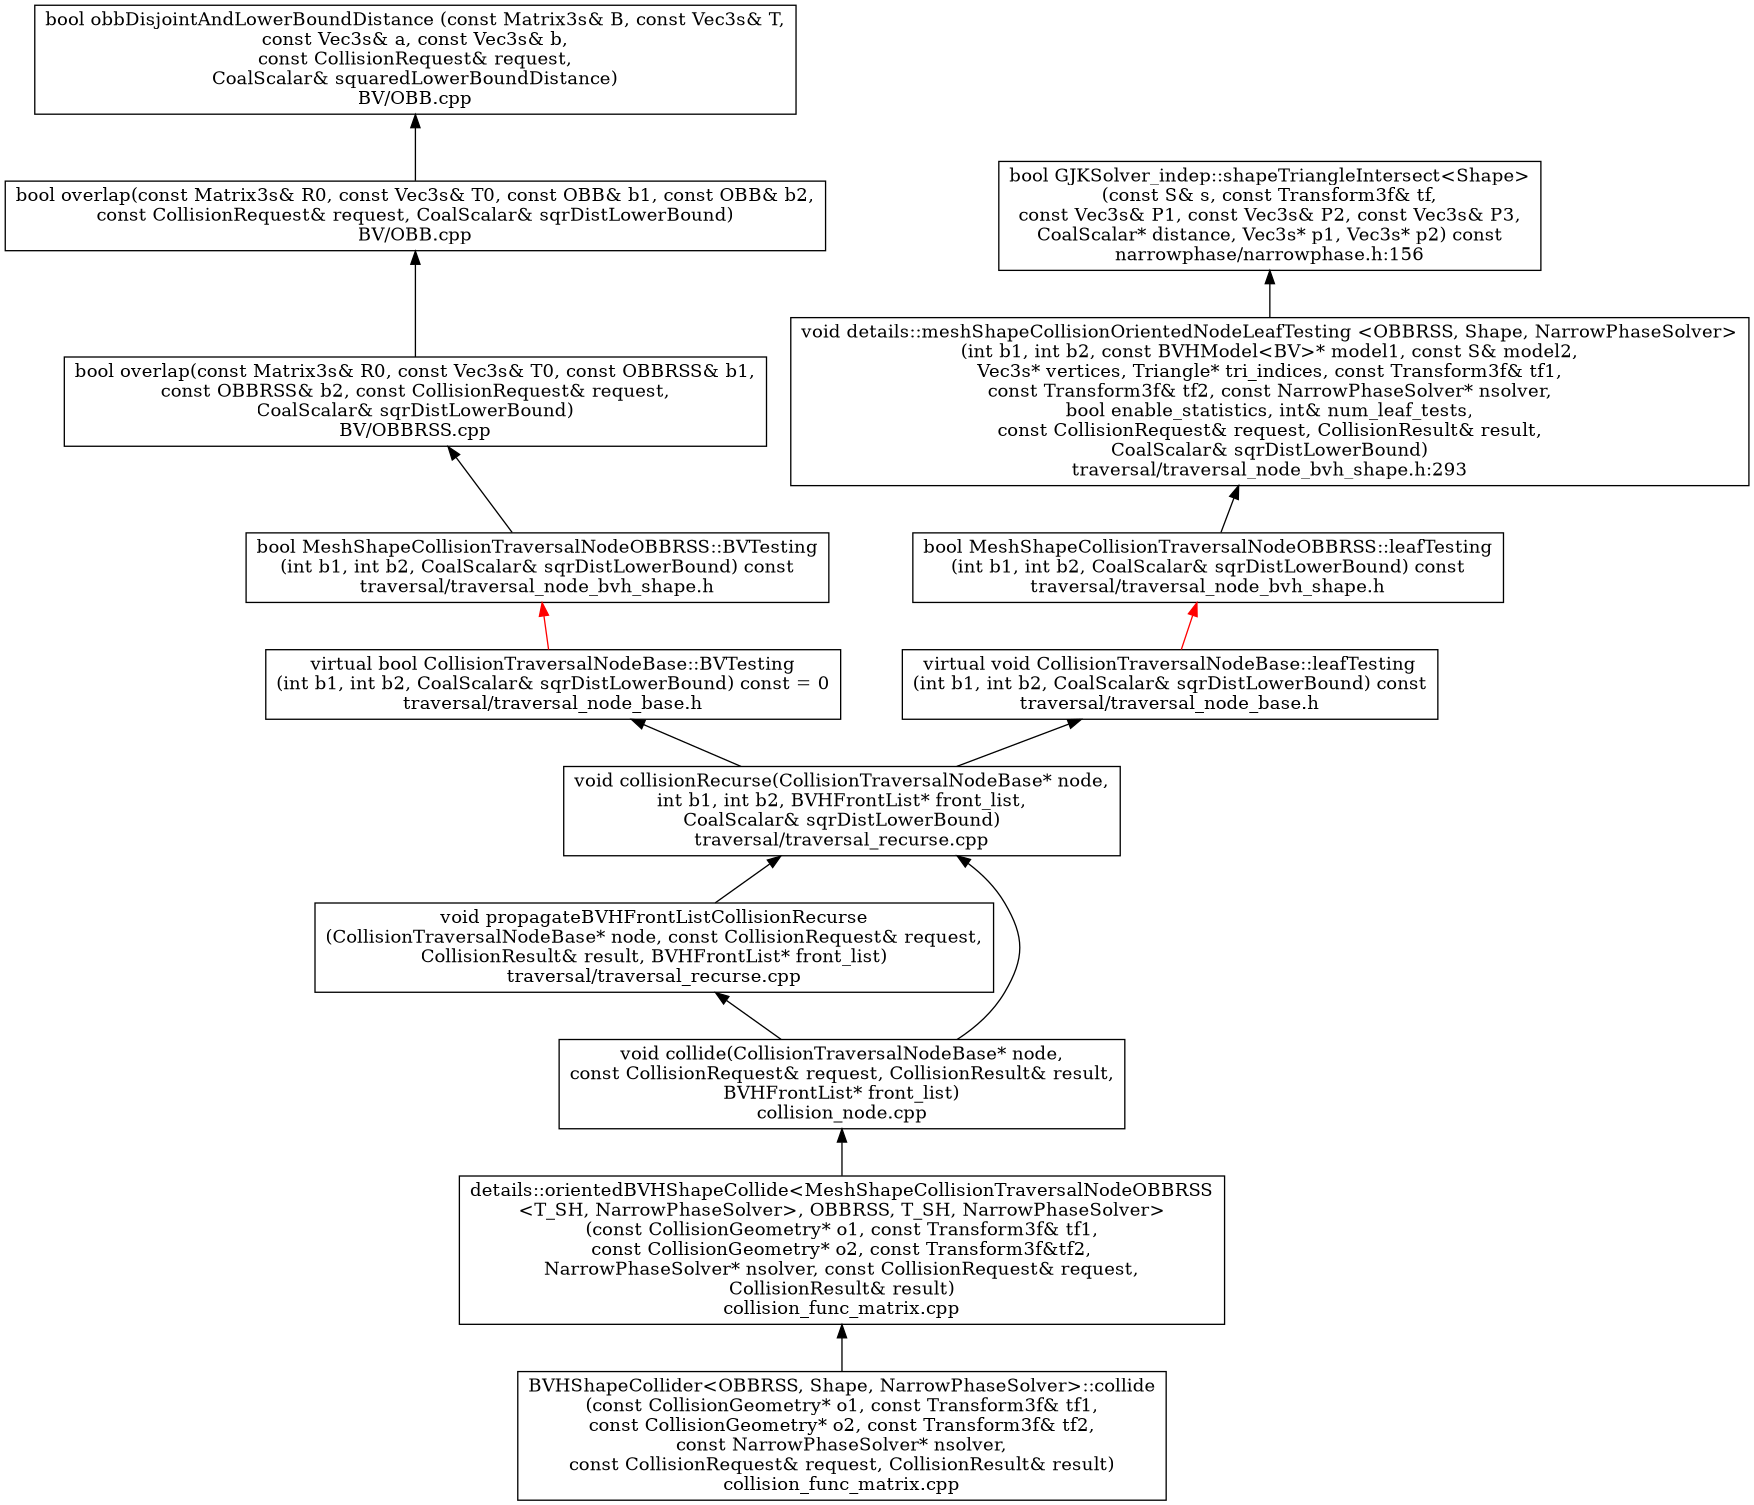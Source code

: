 digraph CD  {

	rankdir = BT
	compound=true
        size = 11.7

        "BVHShapeCollider<OBBRSS, Shape, NarrowPhaseSolver>::collide\n(const CollisionGeometry* o1, const Transform3f& tf1,\nconst CollisionGeometry* o2, const Transform3f& tf2,\nconst NarrowPhaseSolver* nsolver,\nconst CollisionRequest& request, CollisionResult& result)\ncollision_func_matrix.cpp" [shape = box]
        "details::orientedBVHShapeCollide<MeshShapeCollisionTraversalNodeOBBRSS\n<T_SH, NarrowPhaseSolver>, OBBRSS, T_SH, NarrowPhaseSolver>\n(const CollisionGeometry* o1, const Transform3f& tf1,\nconst CollisionGeometry* o2, const Transform3f&tf2,\nNarrowPhaseSolver* nsolver, const CollisionRequest& request,\nCollisionResult& result)\ncollision_func_matrix.cpp" [shape = box]
        "void collide(CollisionTraversalNodeBase* node,\nconst CollisionRequest& request, CollisionResult& result,\nBVHFrontList* front_list)\ncollision_node.cpp" [shape = box]
        "void propagateBVHFrontListCollisionRecurse\n(CollisionTraversalNodeBase* node, const CollisionRequest& request,\nCollisionResult& result, BVHFrontList* front_list)\ntraversal/traversal_recurse.cpp" [shape = box]
        "void collisionRecurse(CollisionTraversalNodeBase* node,\nint b1, int b2, BVHFrontList* front_list,\nCoalScalar& sqrDistLowerBound)\ntraversal/traversal_recurse.cpp" [shape = box]
        "virtual bool CollisionTraversalNodeBase::BVTesting\n(int b1, int b2, CoalScalar& sqrDistLowerBound) const = 0\ntraversal/traversal_node_base.h" [shape = box]
        "virtual void CollisionTraversalNodeBase::leafTesting\n(int b1, int b2, CoalScalar& sqrDistLowerBound) const\ntraversal/traversal_node_base.h" [shape = box]
        "bool MeshShapeCollisionTraversalNodeOBBRSS::BVTesting\n(int b1, int b2, CoalScalar& sqrDistLowerBound) const\ntraversal/traversal_node_bvh_shape.h" [shape = box]
        "bool MeshShapeCollisionTraversalNodeOBBRSS::leafTesting\n(int b1, int b2, CoalScalar& sqrDistLowerBound) const\ntraversal/traversal_node_bvh_shape.h" [shape = box]
        "bool overlap(const Matrix3s& R0, const Vec3s& T0, const OBBRSS& b1,\nconst OBBRSS& b2, const CollisionRequest& request,\nCoalScalar& sqrDistLowerBound)\nBV/OBBRSS.cpp" [shape = box]
        "bool overlap(const Matrix3s& R0, const Vec3s& T0, const OBB& b1, const OBB& b2,\nconst CollisionRequest& request, CoalScalar& sqrDistLowerBound)\nBV/OBB.cpp" [shape = box]
        "bool obbDisjointAndLowerBoundDistance (const Matrix3s& B, const Vec3s& T,\nconst Vec3s& a, const Vec3s& b,\nconst CollisionRequest& request,\nCoalScalar& squaredLowerBoundDistance)\nBV/OBB.cpp" [shape = box]
        "void details::meshShapeCollisionOrientedNodeLeafTesting <OBBRSS, Shape, NarrowPhaseSolver>\n(int b1, int b2, const BVHModel<BV>* model1, const S& model2,\nVec3s* vertices, Triangle* tri_indices, const Transform3f& tf1,\nconst Transform3f& tf2, const NarrowPhaseSolver* nsolver,\nbool enable_statistics, int& num_leaf_tests,\nconst CollisionRequest& request, CollisionResult& result,\nCoalScalar& sqrDistLowerBound)\ntraversal/traversal_node_bvh_shape.h:293" [shape = box]
        "bool GJKSolver_indep::shapeTriangleIntersect<Shape>\n(const S& s, const Transform3f& tf,\nconst Vec3s& P1, const Vec3s& P2, const Vec3s& P3,\nCoalScalar* distance, Vec3s* p1, Vec3s* p2) const\nnarrowphase/narrowphase.h:156" [shape = box]

        "BVHShapeCollider<OBBRSS, Shape, NarrowPhaseSolver>::collide\n(const CollisionGeometry* o1, const Transform3f& tf1,\nconst CollisionGeometry* o2, const Transform3f& tf2,\nconst NarrowPhaseSolver* nsolver,\nconst CollisionRequest& request, CollisionResult& result)\ncollision_func_matrix.cpp" -> "details::orientedBVHShapeCollide<MeshShapeCollisionTraversalNodeOBBRSS\n<T_SH, NarrowPhaseSolver>, OBBRSS, T_SH, NarrowPhaseSolver>\n(const CollisionGeometry* o1, const Transform3f& tf1,\nconst CollisionGeometry* o2, const Transform3f&tf2,\nNarrowPhaseSolver* nsolver, const CollisionRequest& request,\nCollisionResult& result)\ncollision_func_matrix.cpp"
        "details::orientedBVHShapeCollide<MeshShapeCollisionTraversalNodeOBBRSS\n<T_SH, NarrowPhaseSolver>, OBBRSS, T_SH, NarrowPhaseSolver>\n(const CollisionGeometry* o1, const Transform3f& tf1,\nconst CollisionGeometry* o2, const Transform3f&tf2,\nNarrowPhaseSolver* nsolver, const CollisionRequest& request,\nCollisionResult& result)\ncollision_func_matrix.cpp" -> "void collide(CollisionTraversalNodeBase* node,\nconst CollisionRequest& request, CollisionResult& result,\nBVHFrontList* front_list)\ncollision_node.cpp"
        "void collide(CollisionTraversalNodeBase* node,\nconst CollisionRequest& request, CollisionResult& result,\nBVHFrontList* front_list)\ncollision_node.cpp" -> "void propagateBVHFrontListCollisionRecurse\n(CollisionTraversalNodeBase* node, const CollisionRequest& request,\nCollisionResult& result, BVHFrontList* front_list)\ntraversal/traversal_recurse.cpp"
        "void collide(CollisionTraversalNodeBase* node,\nconst CollisionRequest& request, CollisionResult& result,\nBVHFrontList* front_list)\ncollision_node.cpp" -> "void collisionRecurse(CollisionTraversalNodeBase* node,\nint b1, int b2, BVHFrontList* front_list,\nCoalScalar& sqrDistLowerBound)\ntraversal/traversal_recurse.cpp"
        "void propagateBVHFrontListCollisionRecurse\n(CollisionTraversalNodeBase* node, const CollisionRequest& request,\nCollisionResult& result, BVHFrontList* front_list)\ntraversal/traversal_recurse.cpp" -> "void collisionRecurse(CollisionTraversalNodeBase* node,\nint b1, int b2, BVHFrontList* front_list,\nCoalScalar& sqrDistLowerBound)\ntraversal/traversal_recurse.cpp"
        "void collisionRecurse(CollisionTraversalNodeBase* node,\nint b1, int b2, BVHFrontList* front_list,\nCoalScalar& sqrDistLowerBound)\ntraversal/traversal_recurse.cpp" -> "virtual bool CollisionTraversalNodeBase::BVTesting\n(int b1, int b2, CoalScalar& sqrDistLowerBound) const = 0\ntraversal/traversal_node_base.h"
        "void collisionRecurse(CollisionTraversalNodeBase* node,\nint b1, int b2, BVHFrontList* front_list,\nCoalScalar& sqrDistLowerBound)\ntraversal/traversal_recurse.cpp" -> "virtual void CollisionTraversalNodeBase::leafTesting\n(int b1, int b2, CoalScalar& sqrDistLowerBound) const\ntraversal/traversal_node_base.h"
        "virtual bool CollisionTraversalNodeBase::BVTesting\n(int b1, int b2, CoalScalar& sqrDistLowerBound) const = 0\ntraversal/traversal_node_base.h" -> "bool MeshShapeCollisionTraversalNodeOBBRSS::BVTesting\n(int b1, int b2, CoalScalar& sqrDistLowerBound) const\ntraversal/traversal_node_bvh_shape.h" [color=red]
        "virtual void CollisionTraversalNodeBase::leafTesting\n(int b1, int b2, CoalScalar& sqrDistLowerBound) const\ntraversal/traversal_node_base.h" -> "bool MeshShapeCollisionTraversalNodeOBBRSS::leafTesting\n(int b1, int b2, CoalScalar& sqrDistLowerBound) const\ntraversal/traversal_node_bvh_shape.h" [color = red]
        "bool MeshShapeCollisionTraversalNodeOBBRSS::BVTesting\n(int b1, int b2, CoalScalar& sqrDistLowerBound) const\ntraversal/traversal_node_bvh_shape.h" -> "bool overlap(const Matrix3s& R0, const Vec3s& T0, const OBBRSS& b1,\nconst OBBRSS& b2, const CollisionRequest& request,\nCoalScalar& sqrDistLowerBound)\nBV/OBBRSS.cpp"
        "bool overlap(const Matrix3s& R0, const Vec3s& T0, const OBBRSS& b1,\nconst OBBRSS& b2, const CollisionRequest& request,\nCoalScalar& sqrDistLowerBound)\nBV/OBBRSS.cpp" -> "bool overlap(const Matrix3s& R0, const Vec3s& T0, const OBB& b1, const OBB& b2,\nconst CollisionRequest& request, CoalScalar& sqrDistLowerBound)\nBV/OBB.cpp"
        "bool overlap(const Matrix3s& R0, const Vec3s& T0, const OBB& b1, const OBB& b2,\nconst CollisionRequest& request, CoalScalar& sqrDistLowerBound)\nBV/OBB.cpp" -> "bool obbDisjointAndLowerBoundDistance (const Matrix3s& B, const Vec3s& T,\nconst Vec3s& a, const Vec3s& b,\nconst CollisionRequest& request,\nCoalScalar& squaredLowerBoundDistance)\nBV/OBB.cpp"
        "bool MeshShapeCollisionTraversalNodeOBBRSS::leafTesting\n(int b1, int b2, CoalScalar& sqrDistLowerBound) const\ntraversal/traversal_node_bvh_shape.h" -> "void details::meshShapeCollisionOrientedNodeLeafTesting <OBBRSS, Shape, NarrowPhaseSolver>\n(int b1, int b2, const BVHModel<BV>* model1, const S& model2,\nVec3s* vertices, Triangle* tri_indices, const Transform3f& tf1,\nconst Transform3f& tf2, const NarrowPhaseSolver* nsolver,\nbool enable_statistics, int& num_leaf_tests,\nconst CollisionRequest& request, CollisionResult& result,\nCoalScalar& sqrDistLowerBound)\ntraversal/traversal_node_bvh_shape.h:293"
        "void details::meshShapeCollisionOrientedNodeLeafTesting <OBBRSS, Shape, NarrowPhaseSolver>\n(int b1, int b2, const BVHModel<BV>* model1, const S& model2,\nVec3s* vertices, Triangle* tri_indices, const Transform3f& tf1,\nconst Transform3f& tf2, const NarrowPhaseSolver* nsolver,\nbool enable_statistics, int& num_leaf_tests,\nconst CollisionRequest& request, CollisionResult& result,\nCoalScalar& sqrDistLowerBound)\ntraversal/traversal_node_bvh_shape.h:293" -> "bool GJKSolver_indep::shapeTriangleIntersect<Shape>\n(const S& s, const Transform3f& tf,\nconst Vec3s& P1, const Vec3s& P2, const Vec3s& P3,\nCoalScalar* distance, Vec3s* p1, Vec3s* p2) const\nnarrowphase/narrowphase.h:156"
}
